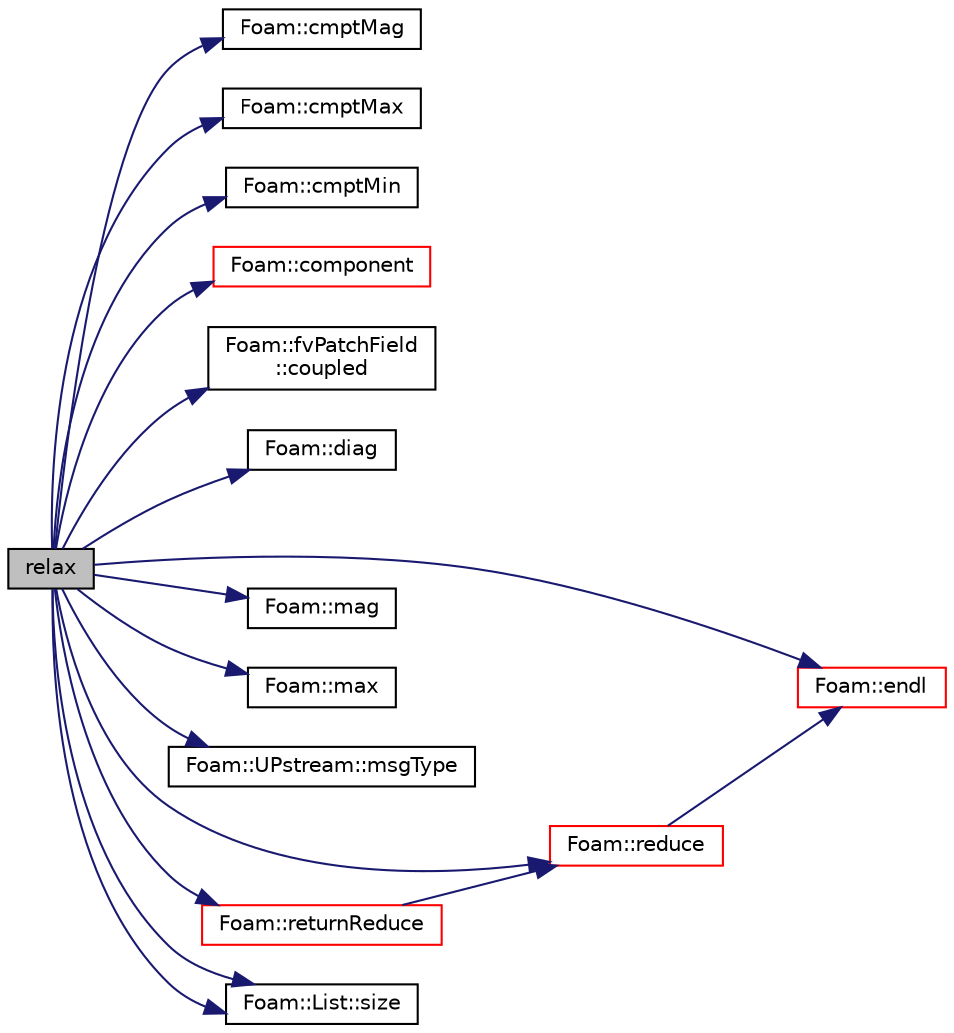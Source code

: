 digraph "relax"
{
  bgcolor="transparent";
  edge [fontname="Helvetica",fontsize="10",labelfontname="Helvetica",labelfontsize="10"];
  node [fontname="Helvetica",fontsize="10",shape=record];
  rankdir="LR";
  Node1 [label="relax",height=0.2,width=0.4,color="black", fillcolor="grey75", style="filled", fontcolor="black"];
  Node1 -> Node2 [color="midnightblue",fontsize="10",style="solid",fontname="Helvetica"];
  Node2 [label="Foam::cmptMag",height=0.2,width=0.4,color="black",URL="$a10675.html#acf2383c8a0a1d5fef3eb5255b950229d"];
  Node1 -> Node3 [color="midnightblue",fontsize="10",style="solid",fontname="Helvetica"];
  Node3 [label="Foam::cmptMax",height=0.2,width=0.4,color="black",URL="$a10675.html#ab0e593317f8c0ebd299809089f27b307"];
  Node1 -> Node4 [color="midnightblue",fontsize="10",style="solid",fontname="Helvetica"];
  Node4 [label="Foam::cmptMin",height=0.2,width=0.4,color="black",URL="$a10675.html#a4b2a4d10cca98cdf1b0f9667b5d8d556"];
  Node1 -> Node5 [color="midnightblue",fontsize="10",style="solid",fontname="Helvetica"];
  Node5 [label="Foam::component",height=0.2,width=0.4,color="red",URL="$a10675.html#a38788135ad21a6daaf3af2a761b33508"];
  Node1 -> Node6 [color="midnightblue",fontsize="10",style="solid",fontname="Helvetica"];
  Node6 [label="Foam::fvPatchField\l::coupled",height=0.2,width=0.4,color="black",URL="$a00878.html#acffd678e538fc569f301aacdb4f019b7",tooltip="Return true if this patch field is coupled. "];
  Node1 -> Node7 [color="midnightblue",fontsize="10",style="solid",fontname="Helvetica"];
  Node7 [label="Foam::diag",height=0.2,width=0.4,color="black",URL="$a10675.html#a8cdb0ba0633c91ed7041368519cd217c"];
  Node1 -> Node8 [color="midnightblue",fontsize="10",style="solid",fontname="Helvetica"];
  Node8 [label="Foam::endl",height=0.2,width=0.4,color="red",URL="$a10675.html#a2db8fe02a0d3909e9351bb4275b23ce4",tooltip="Add newline and flush stream. "];
  Node1 -> Node9 [color="midnightblue",fontsize="10",style="solid",fontname="Helvetica"];
  Node9 [label="Foam::mag",height=0.2,width=0.4,color="black",URL="$a10675.html#a929da2a3fdcf3dacbbe0487d3a330dae"];
  Node1 -> Node10 [color="midnightblue",fontsize="10",style="solid",fontname="Helvetica"];
  Node10 [label="Foam::max",height=0.2,width=0.4,color="black",URL="$a10675.html#ac993e906cf2774ae77e666bc24e81733"];
  Node1 -> Node11 [color="midnightblue",fontsize="10",style="solid",fontname="Helvetica"];
  Node11 [label="Foam::UPstream::msgType",height=0.2,width=0.4,color="black",URL="$a02751.html#ae5b8fe6652f6320aa6c7f5c44b6f01b7",tooltip="Message tag of standard messages. "];
  Node1 -> Node12 [color="midnightblue",fontsize="10",style="solid",fontname="Helvetica"];
  Node12 [label="Foam::reduce",height=0.2,width=0.4,color="red",URL="$a10675.html#a7ffd6af4acc2eb9ba72ee296b5ecda23"];
  Node12 -> Node8 [color="midnightblue",fontsize="10",style="solid",fontname="Helvetica"];
  Node1 -> Node13 [color="midnightblue",fontsize="10",style="solid",fontname="Helvetica"];
  Node13 [label="Foam::returnReduce",height=0.2,width=0.4,color="red",URL="$a10675.html#a8d528a67d2a9c6fe4fb94bc86872624b"];
  Node13 -> Node12 [color="midnightblue",fontsize="10",style="solid",fontname="Helvetica"];
  Node1 -> Node14 [color="midnightblue",fontsize="10",style="solid",fontname="Helvetica"];
  Node14 [label="Foam::List::size",height=0.2,width=0.4,color="black",URL="$a01355.html#a8a5f6fa29bd4b500caf186f60245b384",tooltip="Override size to be inconsistent with allocated storage. "];
  Node1 -> Node14 [color="midnightblue",fontsize="10",style="solid",fontname="Helvetica"];
}
